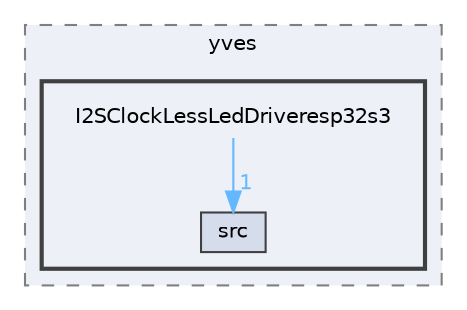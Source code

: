 digraph "FastLED/FastLED/src/third_party/yves/I2SClockLessLedDriveresp32s3"
{
 // LATEX_PDF_SIZE
  bgcolor="transparent";
  edge [fontname=Helvetica,fontsize=10,labelfontname=Helvetica,labelfontsize=10];
  node [fontname=Helvetica,fontsize=10,shape=box,height=0.2,width=0.4];
  compound=true
  subgraph clusterdir_f4ce0a16aa97ef601611f2292e87c3d5 {
    graph [ bgcolor="#edf0f7", pencolor="grey50", label="yves", fontname=Helvetica,fontsize=10 style="filled,dashed", URL="dir_f4ce0a16aa97ef601611f2292e87c3d5.html",tooltip=""]
  subgraph clusterdir_1f74f34d2da424724a4f2dbe70129435 {
    graph [ bgcolor="#edf0f7", pencolor="grey25", label="", fontname=Helvetica,fontsize=10 style="filled,bold", URL="dir_1f74f34d2da424724a4f2dbe70129435.html",tooltip=""]
    dir_1f74f34d2da424724a4f2dbe70129435 [shape=plaintext, label="I2SClockLessLedDriveresp32s3"];
  dir_08bd7f83c868e0aef3d847295abbeae6 [label="src", fillcolor="#d5ddec", color="grey25", style="filled", URL="dir_08bd7f83c868e0aef3d847295abbeae6.html",tooltip=""];
  }
  }
  dir_1f74f34d2da424724a4f2dbe70129435->dir_08bd7f83c868e0aef3d847295abbeae6 [headlabel="1", labeldistance=1.5 headhref="dir_000046_000078.html" href="dir_000046_000078.html" color="steelblue1" fontcolor="steelblue1"];
}

